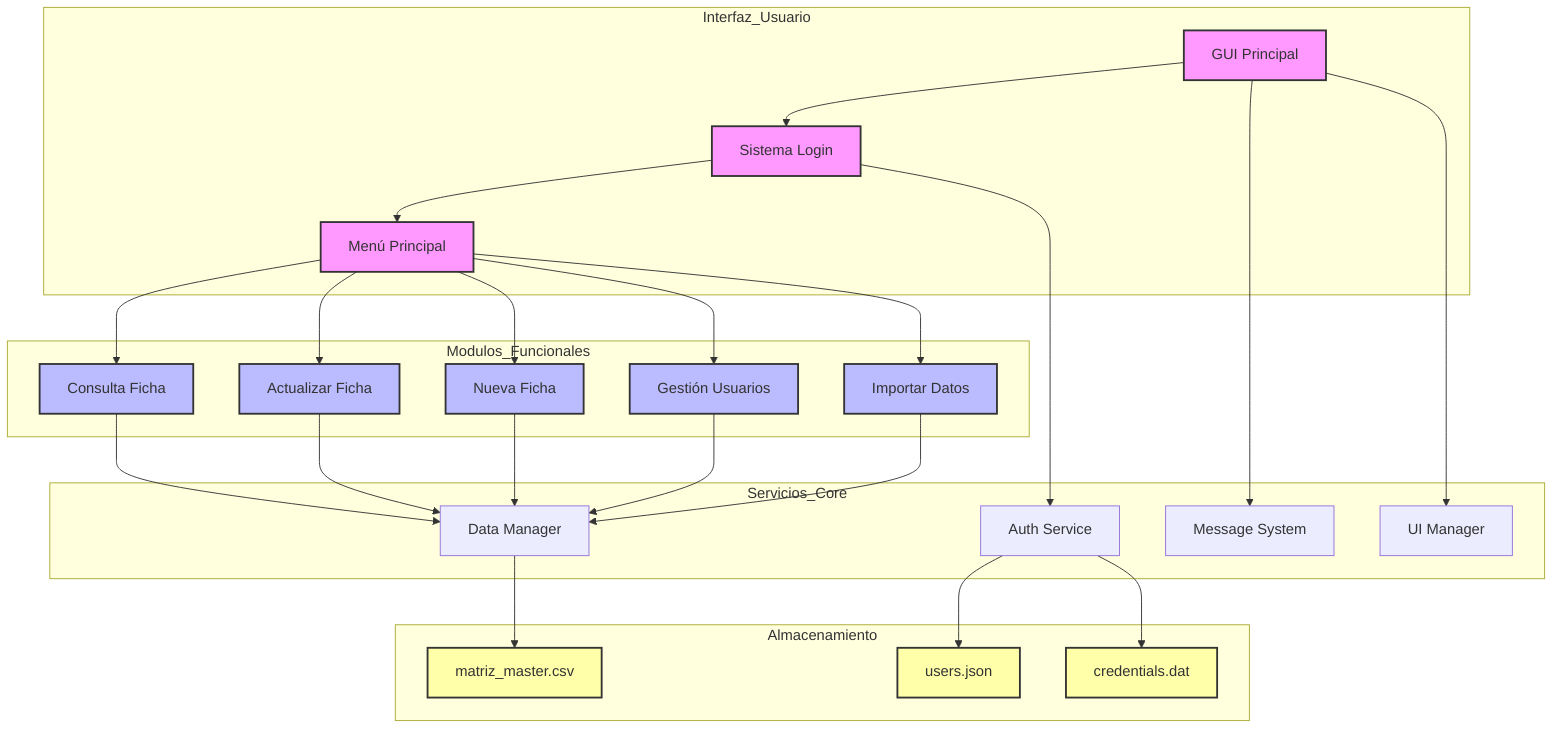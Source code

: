graph TB
    subgraph Interfaz_Usuario
        UI[GUI Principal]
        Login[Sistema Login]
        MenuP[Menú Principal]
    end

    subgraph Modulos_Funcionales
        CF[Consulta Ficha]
        AF[Actualizar Ficha]
        NF[Nueva Ficha]
        GU[Gestión Usuarios]
        IM[Importar Datos]
    end

    subgraph Servicios_Core
        AUTH[Auth Service]
        DM[Data Manager]
        UIM[UI Manager]
        MS[Message System]
    end

    subgraph Almacenamiento
        JSON[users.json]
        CSV[matriz_master.csv]
        CRED[credentials.dat]
    end

    %% Conexiones UI
    UI --> Login
    Login --> MenuP
    MenuP --> CF
    MenuP --> AF
    MenuP --> NF
    MenuP --> GU
    MenuP --> IM

    %% Conexiones Servicios
    Login --> AUTH
    CF --> DM
    AF --> DM
    NF --> DM
    GU --> DM
    IM --> DM

    %% Conexiones Almacenamiento
    AUTH --> JSON
    AUTH --> CRED
    DM --> CSV

    %% Conexiones Transversales
    UI --> MS
    UI --> UIM
    
    classDef primary fill:#f9f,stroke:#333,stroke-width:2px
    classDef secondary fill:#bbf,stroke:#333,stroke-width:2px
    classDef storage fill:#ffa,stroke:#333,stroke-width:2px
    
    class UI,Login,MenuP primary
    class CF,AF,NF,GU,IM secondary
    class JSON,CSV,CRED storage